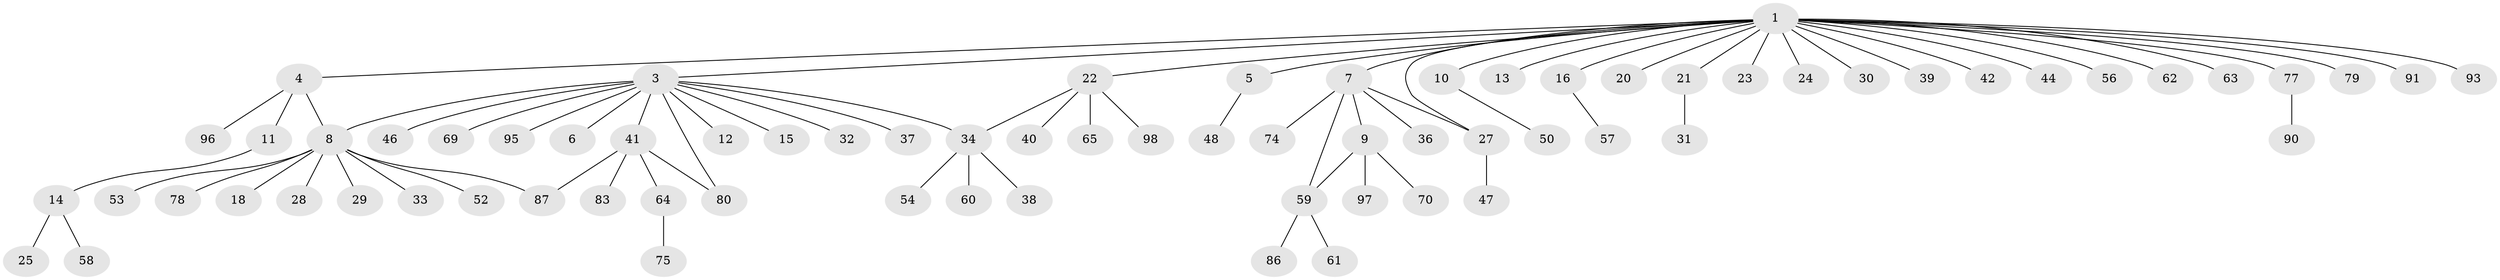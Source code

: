 // Generated by graph-tools (version 1.1) at 2025/23/03/03/25 07:23:51]
// undirected, 73 vertices, 78 edges
graph export_dot {
graph [start="1"]
  node [color=gray90,style=filled];
  1 [super="+2"];
  3 [super="+72"];
  4 [super="+35"];
  5 [super="+17"];
  6 [super="+85"];
  7 [super="+19"];
  8 [super="+84"];
  9 [super="+26"];
  10;
  11;
  12;
  13;
  14 [super="+55"];
  15;
  16 [super="+88"];
  18;
  20;
  21 [super="+43"];
  22 [super="+67"];
  23;
  24;
  25;
  27 [super="+45"];
  28;
  29 [super="+92"];
  30;
  31 [super="+51"];
  32;
  33 [super="+82"];
  34 [super="+66"];
  36;
  37 [super="+76"];
  38;
  39 [super="+73"];
  40;
  41 [super="+49"];
  42;
  44;
  46;
  47;
  48;
  50 [super="+68"];
  52;
  53;
  54 [super="+71"];
  56;
  57;
  58;
  59 [super="+81"];
  60;
  61;
  62;
  63;
  64;
  65;
  69;
  70;
  74 [super="+94"];
  75;
  77;
  78;
  79;
  80 [super="+89"];
  83;
  86;
  87;
  90;
  91;
  93;
  95;
  96;
  97;
  98;
  1 -- 4;
  1 -- 10;
  1 -- 13;
  1 -- 16;
  1 -- 20;
  1 -- 21;
  1 -- 27;
  1 -- 42;
  1 -- 44;
  1 -- 63;
  1 -- 79;
  1 -- 93;
  1 -- 3;
  1 -- 5;
  1 -- 7;
  1 -- 39;
  1 -- 77;
  1 -- 30;
  1 -- 22;
  1 -- 23;
  1 -- 24;
  1 -- 56;
  1 -- 91;
  1 -- 62;
  3 -- 6;
  3 -- 8 [weight=2];
  3 -- 12;
  3 -- 15;
  3 -- 32;
  3 -- 34;
  3 -- 37;
  3 -- 41;
  3 -- 46;
  3 -- 69;
  3 -- 95;
  3 -- 80;
  4 -- 8;
  4 -- 11;
  4 -- 96;
  5 -- 48;
  7 -- 9;
  7 -- 27;
  7 -- 36;
  7 -- 74;
  7 -- 59;
  8 -- 18;
  8 -- 28;
  8 -- 29;
  8 -- 33;
  8 -- 52;
  8 -- 53;
  8 -- 78;
  8 -- 87;
  9 -- 59;
  9 -- 70;
  9 -- 97;
  10 -- 50;
  11 -- 14;
  14 -- 25;
  14 -- 58;
  16 -- 57;
  21 -- 31;
  22 -- 40;
  22 -- 65;
  22 -- 34;
  22 -- 98;
  27 -- 47;
  34 -- 38;
  34 -- 54;
  34 -- 60;
  41 -- 64;
  41 -- 80;
  41 -- 87;
  41 -- 83;
  59 -- 61;
  59 -- 86;
  64 -- 75;
  77 -- 90;
}
